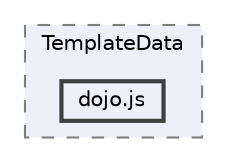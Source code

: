 digraph "WebGLTemplates/Dojo/TemplateData/dojo.js"
{
 // LATEX_PDF_SIZE
  bgcolor="transparent";
  edge [fontname=Helvetica,fontsize=10,labelfontname=Helvetica,labelfontsize=10];
  node [fontname=Helvetica,fontsize=10,shape=box,height=0.2,width=0.4];
  compound=true
  subgraph clusterdir_dd421a1da9244bfd2769f007d44aa0cf {
    graph [ bgcolor="#edf0f7", pencolor="grey50", label="TemplateData", fontname=Helvetica,fontsize=10 style="filled,dashed", URL="dir_dd421a1da9244bfd2769f007d44aa0cf.html",tooltip=""]
  dir_427ff074ff80ac1869d61e2d57092bae [label="dojo.js", fillcolor="#edf0f7", color="grey25", style="filled,bold", URL="dir_427ff074ff80ac1869d61e2d57092bae.html",tooltip=""];
  }
}
